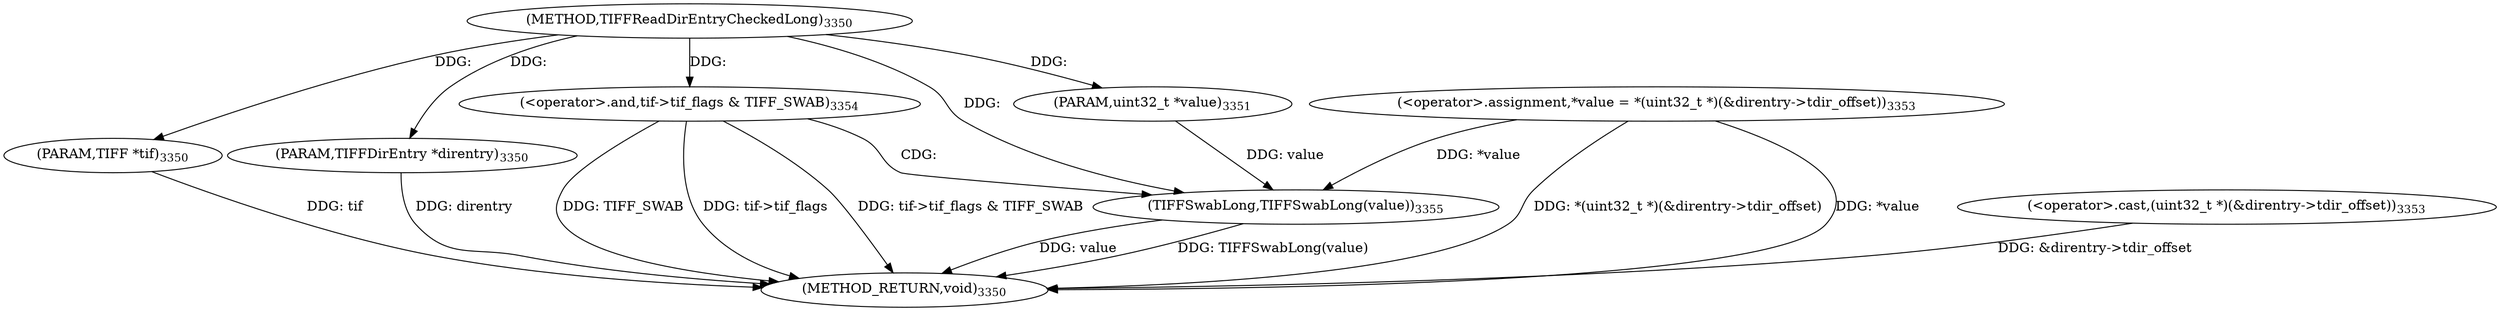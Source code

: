 digraph "TIFFReadDirEntryCheckedLong" {  
"86708" [label = <(METHOD,TIFFReadDirEntryCheckedLong)<SUB>3350</SUB>> ]
"86732" [label = <(METHOD_RETURN,void)<SUB>3350</SUB>> ]
"86709" [label = <(PARAM,TIFF *tif)<SUB>3350</SUB>> ]
"86710" [label = <(PARAM,TIFFDirEntry *direntry)<SUB>3350</SUB>> ]
"86711" [label = <(PARAM,uint32_t *value)<SUB>3351</SUB>> ]
"86713" [label = <(&lt;operator&gt;.assignment,*value = *(uint32_t *)(&amp;direntry-&gt;tdir_offset))<SUB>3353</SUB>> ]
"86724" [label = <(&lt;operator&gt;.and,tif-&gt;tif_flags &amp; TIFF_SWAB)<SUB>3354</SUB>> ]
"86730" [label = <(TIFFSwabLong,TIFFSwabLong(value))<SUB>3355</SUB>> ]
"86717" [label = <(&lt;operator&gt;.cast,(uint32_t *)(&amp;direntry-&gt;tdir_offset))<SUB>3353</SUB>> ]
  "86709" -> "86732"  [ label = "DDG: tif"] 
  "86710" -> "86732"  [ label = "DDG: direntry"] 
  "86713" -> "86732"  [ label = "DDG: *value"] 
  "86717" -> "86732"  [ label = "DDG: &amp;direntry-&gt;tdir_offset"] 
  "86713" -> "86732"  [ label = "DDG: *(uint32_t *)(&amp;direntry-&gt;tdir_offset)"] 
  "86724" -> "86732"  [ label = "DDG: tif-&gt;tif_flags"] 
  "86724" -> "86732"  [ label = "DDG: tif-&gt;tif_flags &amp; TIFF_SWAB"] 
  "86730" -> "86732"  [ label = "DDG: value"] 
  "86730" -> "86732"  [ label = "DDG: TIFFSwabLong(value)"] 
  "86724" -> "86732"  [ label = "DDG: TIFF_SWAB"] 
  "86708" -> "86709"  [ label = "DDG: "] 
  "86708" -> "86710"  [ label = "DDG: "] 
  "86708" -> "86711"  [ label = "DDG: "] 
  "86708" -> "86724"  [ label = "DDG: "] 
  "86713" -> "86730"  [ label = "DDG: *value"] 
  "86711" -> "86730"  [ label = "DDG: value"] 
  "86708" -> "86730"  [ label = "DDG: "] 
  "86724" -> "86730"  [ label = "CDG: "] 
}

